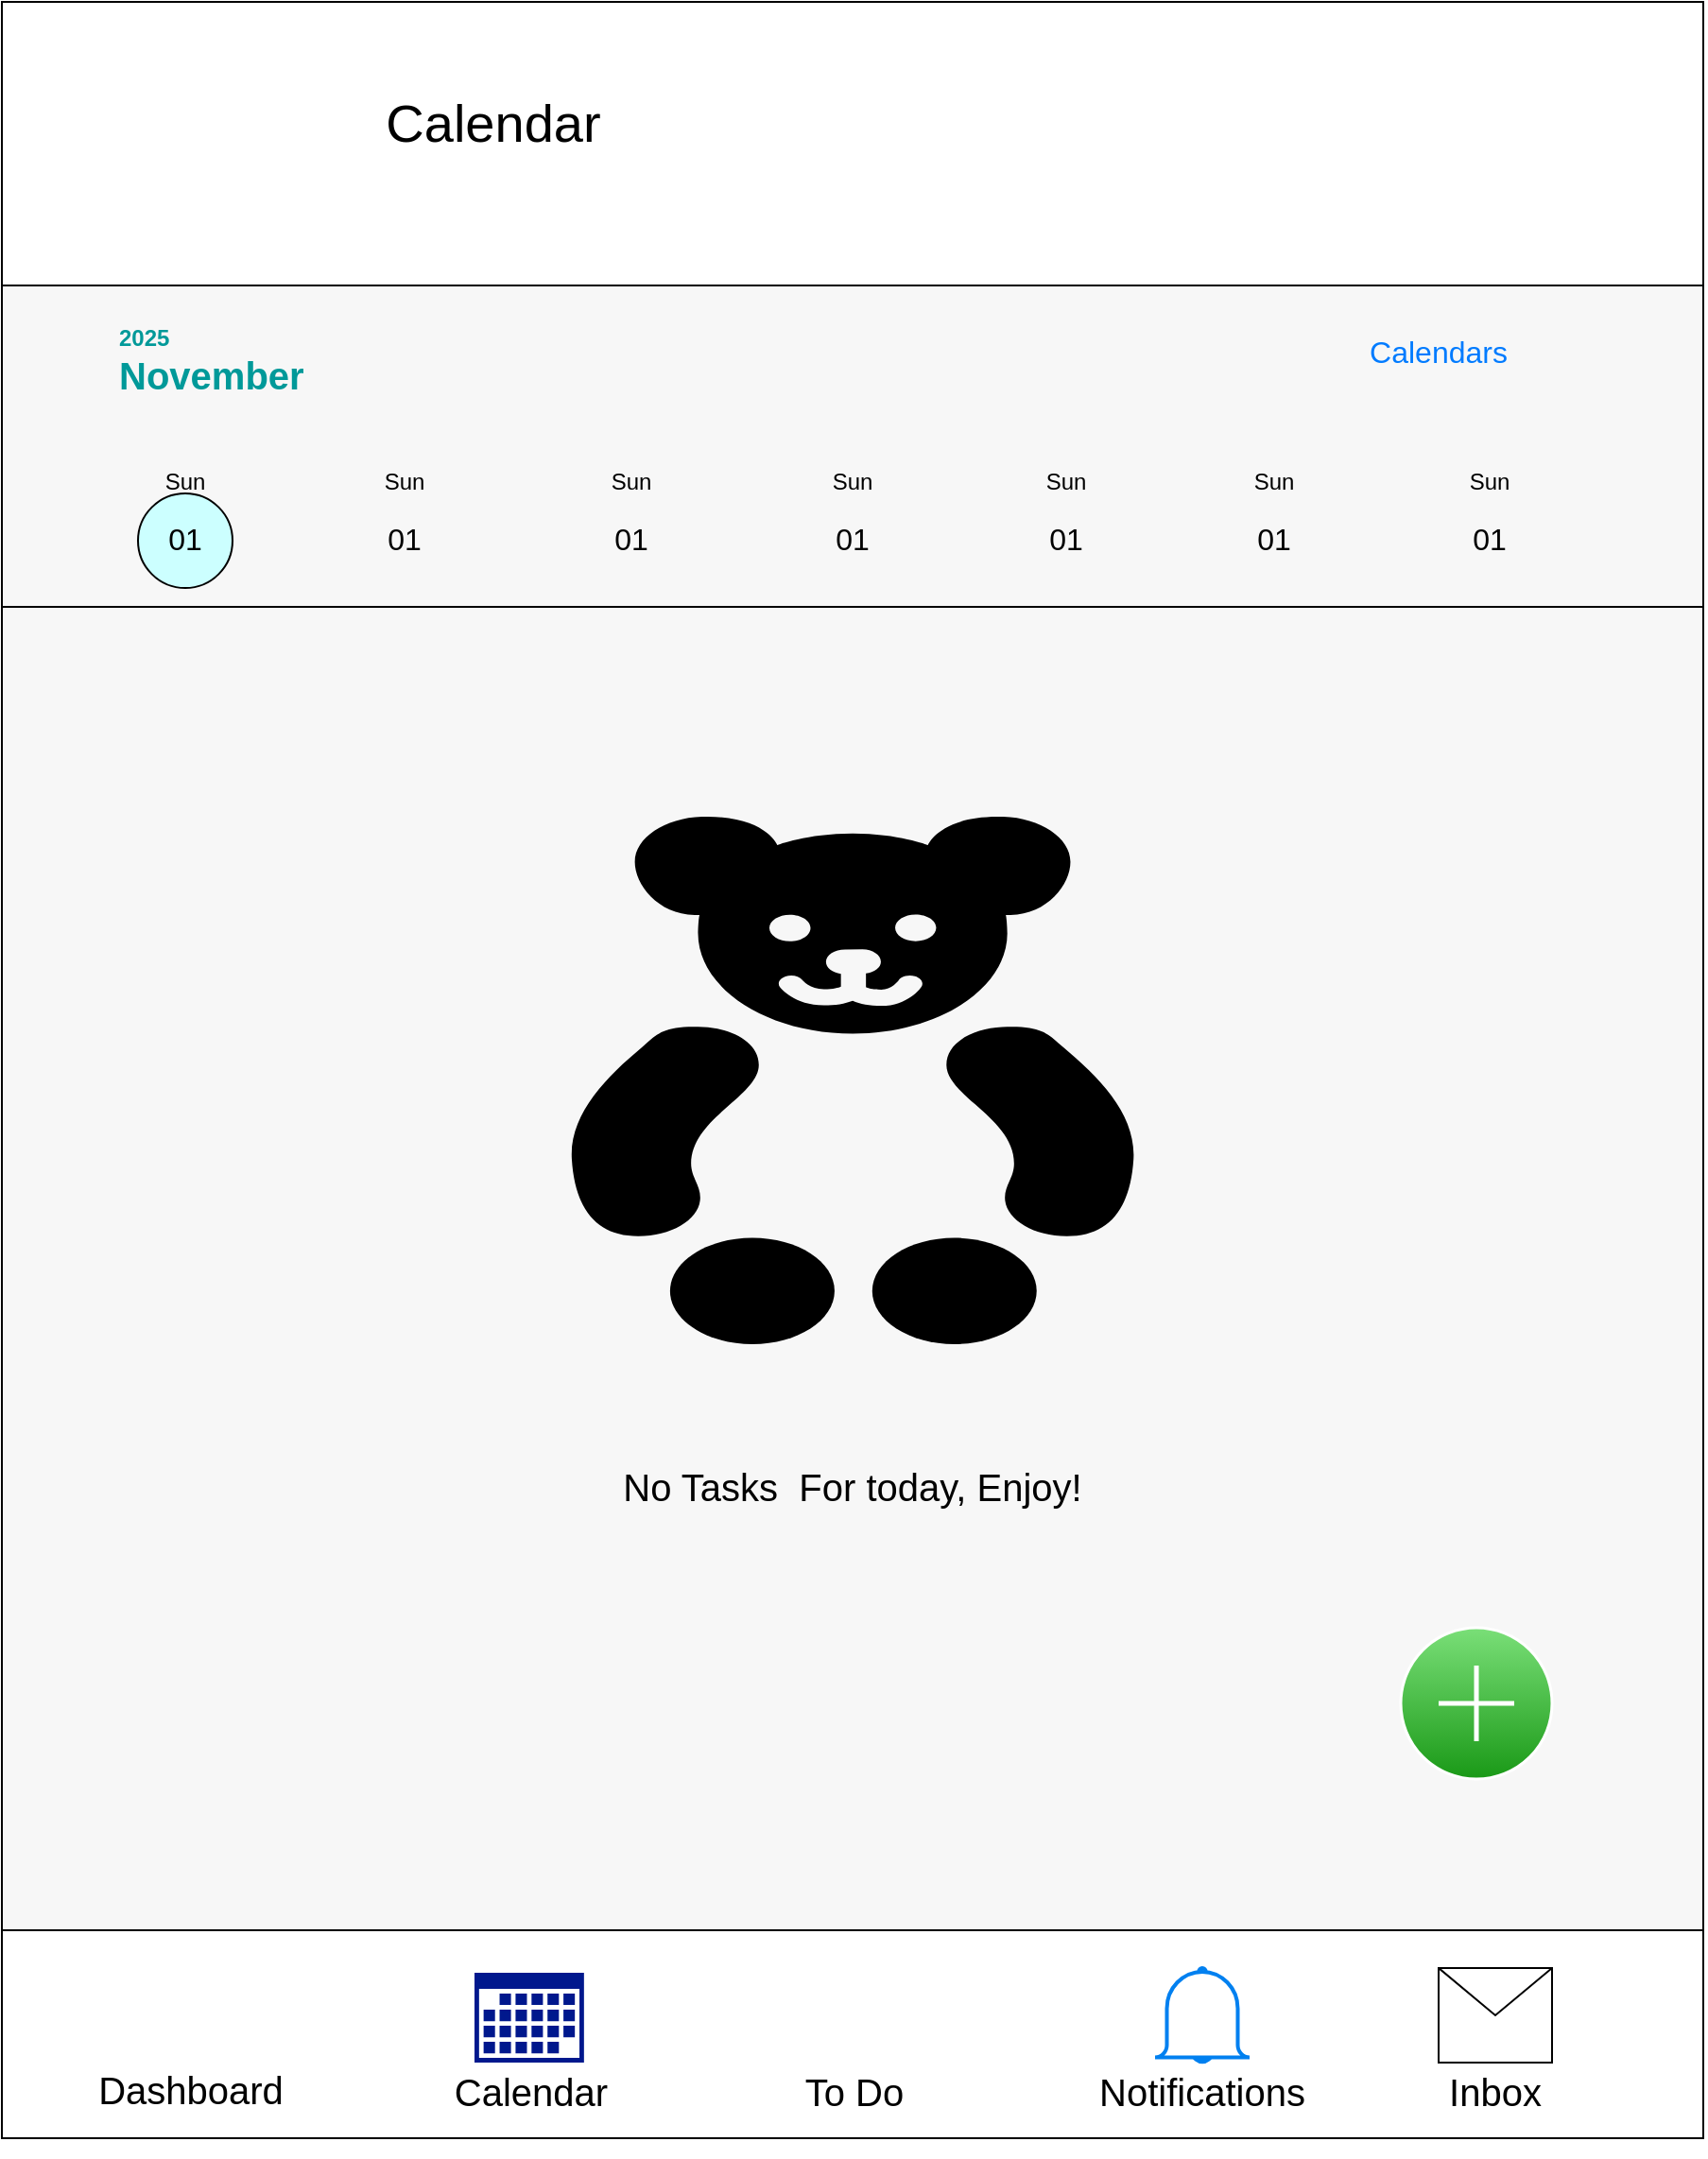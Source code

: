 <mxfile version="24.7.14">
  <diagram name="Page-1" id="RugzsWfEhtau8Z7cxlo9">
    <mxGraphModel dx="1912" dy="1220" grid="1" gridSize="10" guides="1" tooltips="1" connect="1" arrows="1" fold="1" page="1" pageScale="1" pageWidth="900" pageHeight="1600" math="0" shadow="0">
      <root>
        <mxCell id="0" />
        <mxCell id="1" parent="0" />
        <mxCell id="jbkahnUD-mbLNmwx1Zta-57" value="" style="rounded=0;whiteSpace=wrap;html=1;fillColor=#F7F7F7;" parent="1" vertex="1">
          <mxGeometry y="150" width="900" height="870" as="geometry" />
        </mxCell>
        <mxCell id="0M9Q6CRTGLy5f0tpIuAF-15" value="" style="ellipse;whiteSpace=wrap;html=1;aspect=fixed;fillColor=#CCFFFF;" parent="1" vertex="1">
          <mxGeometry x="72" y="260" width="50" height="50" as="geometry" />
        </mxCell>
        <mxCell id="jbkahnUD-mbLNmwx1Zta-58" value="" style="rounded=0;whiteSpace=wrap;html=1;" parent="1" vertex="1">
          <mxGeometry y="1020" width="900" height="110" as="geometry" />
        </mxCell>
        <mxCell id="jbkahnUD-mbLNmwx1Zta-56" value="" style="rounded=1;whiteSpace=wrap;html=1;arcSize=0;" parent="1" vertex="1">
          <mxGeometry width="900" height="150" as="geometry" />
        </mxCell>
        <mxCell id="jbkahnUD-mbLNmwx1Zta-1" value="" style="shape=image;html=1;verticalAlign=top;verticalLabelPosition=bottom;labelBackgroundColor=#ffffff;imageAspect=0;aspect=fixed;image=https://cdn4.iconfinder.com/data/icons/free-ui-set/200/line_3-24-128.png" parent="1" vertex="1">
          <mxGeometry x="30" width="128" height="128" as="geometry" />
        </mxCell>
        <mxCell id="jbkahnUD-mbLNmwx1Zta-2" value="&lt;font style=&quot;font-size: 28px;&quot;&gt;Calendar&lt;/font&gt;" style="text;html=1;align=center;verticalAlign=middle;whiteSpace=wrap;rounded=0;" parent="1" vertex="1">
          <mxGeometry x="180" y="33.5" width="160" height="61" as="geometry" />
        </mxCell>
        <mxCell id="jbkahnUD-mbLNmwx1Zta-3" value="" style="shape=image;html=1;verticalAlign=top;verticalLabelPosition=bottom;labelBackgroundColor=#ffffff;imageAspect=0;aspect=fixed;image=https://cdn4.iconfinder.com/data/icons/essential-part-2/32/149-Menu-128.png" parent="1" vertex="1">
          <mxGeometry x="750" y="14" width="100" height="100" as="geometry" />
        </mxCell>
        <mxCell id="jbkahnUD-mbLNmwx1Zta-4" value="&lt;div&gt;&lt;font color=&quot;#009999&quot;&gt;&lt;b&gt;2025&lt;/b&gt;&lt;/font&gt;&lt;/div&gt;&lt;div&gt;&lt;font style=&quot;font-size: 20px;&quot; color=&quot;#009999&quot;&gt;&lt;b&gt;November &lt;br&gt;&lt;/b&gt;&lt;/font&gt;&lt;/div&gt;" style="text;html=1;align=left;verticalAlign=middle;whiteSpace=wrap;rounded=0;" parent="1" vertex="1">
          <mxGeometry x="60" y="170" width="180" height="40" as="geometry" />
        </mxCell>
        <mxCell id="jbkahnUD-mbLNmwx1Zta-5" value="&lt;font style=&quot;font-size: 16px;&quot; color=&quot;#007bff&quot;&gt;Calendars&lt;/font&gt;" style="text;html=1;align=center;verticalAlign=middle;whiteSpace=wrap;rounded=0;" parent="1" vertex="1">
          <mxGeometry x="700" y="170" width="120" height="30" as="geometry" />
        </mxCell>
        <mxCell id="jbkahnUD-mbLNmwx1Zta-50" value="" style="shape=image;html=1;verticalAlign=top;verticalLabelPosition=bottom;labelBackgroundColor=#ffffff;imageAspect=0;aspect=fixed;image=https://cdn4.iconfinder.com/data/icons/48-bubbles/48/48.Dashboard-128.png" parent="1" vertex="1">
          <mxGeometry x="60" y="1027.5" width="80" height="80" as="geometry" />
        </mxCell>
        <mxCell id="jbkahnUD-mbLNmwx1Zta-51" value="" style="sketch=0;aspect=fixed;pointerEvents=1;shadow=0;dashed=0;html=1;strokeColor=none;labelPosition=center;verticalLabelPosition=bottom;verticalAlign=top;align=center;fillColor=#00188D;shape=mxgraph.mscae.enterprise.calendar" parent="1" vertex="1">
          <mxGeometry x="250" y="1042.5" width="57.92" height="47.5" as="geometry" />
        </mxCell>
        <mxCell id="jbkahnUD-mbLNmwx1Zta-52" value="" style="shape=image;html=1;verticalAlign=top;verticalLabelPosition=bottom;labelBackgroundColor=#ffffff;imageAspect=0;aspect=fixed;image=https://cdn4.iconfinder.com/data/icons/flat-business-3/512/Flat_business-40-128.png" parent="1" vertex="1">
          <mxGeometry x="424" y="1037" width="53" height="53" as="geometry" />
        </mxCell>
        <mxCell id="jbkahnUD-mbLNmwx1Zta-53" value="" style="html=1;verticalLabelPosition=bottom;align=center;labelBackgroundColor=#ffffff;verticalAlign=top;strokeWidth=2;strokeColor=#0080F0;shadow=0;dashed=0;shape=mxgraph.ios7.icons.bell;" parent="1" vertex="1">
          <mxGeometry x="610" y="1040" width="50" height="50" as="geometry" />
        </mxCell>
        <mxCell id="jbkahnUD-mbLNmwx1Zta-54" value="" style="shape=message;html=1;html=1;outlineConnect=0;labelPosition=center;verticalLabelPosition=bottom;align=center;verticalAlign=top;" parent="1" vertex="1">
          <mxGeometry x="760" y="1040" width="60" height="50" as="geometry" />
        </mxCell>
        <mxCell id="jbkahnUD-mbLNmwx1Zta-59" value="&lt;div style=&quot;font-size: 18px;&quot;&gt;&lt;font style=&quot;font-size: 20px;&quot;&gt;Dashboard&lt;/font&gt;&lt;/div&gt;" style="text;html=1;align=center;verticalAlign=middle;whiteSpace=wrap;rounded=0;" parent="1" vertex="1">
          <mxGeometry x="25" y="1070" width="150" height="70" as="geometry" />
        </mxCell>
        <mxCell id="jbkahnUD-mbLNmwx1Zta-60" value="&lt;div&gt;&lt;font style=&quot;font-size: 20px;&quot;&gt;Calendar&lt;/font&gt;&lt;/div&gt;" style="text;html=1;align=center;verticalAlign=middle;whiteSpace=wrap;rounded=0;" parent="1" vertex="1">
          <mxGeometry x="250" y="1090" width="60" height="30" as="geometry" />
        </mxCell>
        <mxCell id="jbkahnUD-mbLNmwx1Zta-61" value="&lt;font style=&quot;font-size: 20px;&quot;&gt;To Do&lt;br&gt;&lt;/font&gt;" style="text;html=1;align=center;verticalAlign=middle;whiteSpace=wrap;rounded=0;" parent="1" vertex="1">
          <mxGeometry x="420.5" y="1090" width="60" height="30" as="geometry" />
        </mxCell>
        <mxCell id="jbkahnUD-mbLNmwx1Zta-62" value="&lt;font style=&quot;font-size: 20px;&quot;&gt;Notifications&lt;/font&gt;" style="text;html=1;align=center;verticalAlign=middle;whiteSpace=wrap;rounded=0;" parent="1" vertex="1">
          <mxGeometry x="605" y="1090" width="60" height="30" as="geometry" />
        </mxCell>
        <mxCell id="jbkahnUD-mbLNmwx1Zta-63" value="&lt;font style=&quot;font-size: 20px;&quot;&gt;Inbox&lt;/font&gt;" style="text;html=1;align=center;verticalAlign=middle;whiteSpace=wrap;rounded=0;" parent="1" vertex="1">
          <mxGeometry x="760" y="1090" width="60" height="30" as="geometry" />
        </mxCell>
        <mxCell id="0M9Q6CRTGLy5f0tpIuAF-4" value="&lt;div&gt;Sun&lt;/div&gt;&lt;div&gt;&amp;nbsp;&lt;br&gt;&lt;/div&gt;&lt;div&gt;&lt;font style=&quot;font-size: 16px;&quot;&gt;01&lt;/font&gt;&lt;br&gt;&lt;/div&gt;" style="text;html=1;align=center;verticalAlign=middle;whiteSpace=wrap;rounded=0;" parent="1" vertex="1">
          <mxGeometry x="64" y="250" width="66" height="40" as="geometry" />
        </mxCell>
        <mxCell id="0M9Q6CRTGLy5f0tpIuAF-5" value="&lt;div&gt;Sun&lt;/div&gt;&lt;div&gt;&amp;nbsp;&lt;br&gt;&lt;/div&gt;&lt;div&gt;&lt;font style=&quot;font-size: 16px;&quot;&gt;01&lt;/font&gt;&lt;br&gt;&lt;/div&gt;" style="text;html=1;align=center;verticalAlign=middle;whiteSpace=wrap;rounded=0;" parent="1" vertex="1">
          <mxGeometry x="180" y="250" width="66" height="40" as="geometry" />
        </mxCell>
        <mxCell id="0M9Q6CRTGLy5f0tpIuAF-6" value="&lt;div&gt;Sun&lt;/div&gt;&lt;div&gt;&amp;nbsp;&lt;br&gt;&lt;/div&gt;&lt;div&gt;&lt;font style=&quot;font-size: 16px;&quot;&gt;01&lt;/font&gt;&lt;br&gt;&lt;/div&gt;" style="text;html=1;align=center;verticalAlign=middle;whiteSpace=wrap;rounded=0;" parent="1" vertex="1">
          <mxGeometry x="417" y="250" width="66" height="40" as="geometry" />
        </mxCell>
        <mxCell id="0M9Q6CRTGLy5f0tpIuAF-7" value="&lt;div&gt;Sun&lt;/div&gt;&lt;div&gt;&amp;nbsp;&lt;br&gt;&lt;/div&gt;&lt;div&gt;&lt;font style=&quot;font-size: 16px;&quot;&gt;01&lt;/font&gt;&lt;br&gt;&lt;/div&gt;" style="text;html=1;align=center;verticalAlign=middle;whiteSpace=wrap;rounded=0;" parent="1" vertex="1">
          <mxGeometry x="754" y="250" width="66" height="40" as="geometry" />
        </mxCell>
        <mxCell id="0M9Q6CRTGLy5f0tpIuAF-8" value="&lt;div&gt;Sun&lt;/div&gt;&lt;div&gt;&amp;nbsp;&lt;br&gt;&lt;/div&gt;&lt;div&gt;&lt;font style=&quot;font-size: 16px;&quot;&gt;01&lt;/font&gt;&lt;br&gt;&lt;/div&gt;" style="text;html=1;align=center;verticalAlign=middle;whiteSpace=wrap;rounded=0;" parent="1" vertex="1">
          <mxGeometry x="300" y="250" width="66" height="40" as="geometry" />
        </mxCell>
        <mxCell id="0M9Q6CRTGLy5f0tpIuAF-9" value="&lt;div&gt;Sun&lt;/div&gt;&lt;div&gt;&amp;nbsp;&lt;br&gt;&lt;/div&gt;&lt;div&gt;&lt;font style=&quot;font-size: 16px;&quot;&gt;01&lt;/font&gt;&lt;br&gt;&lt;/div&gt;" style="text;html=1;align=center;verticalAlign=middle;whiteSpace=wrap;rounded=0;" parent="1" vertex="1">
          <mxGeometry x="530" y="250" width="66" height="40" as="geometry" />
        </mxCell>
        <mxCell id="0M9Q6CRTGLy5f0tpIuAF-10" value="&lt;div&gt;Sun&lt;/div&gt;&lt;div&gt;&amp;nbsp;&lt;br&gt;&lt;/div&gt;&lt;div&gt;&lt;font style=&quot;font-size: 16px;&quot;&gt;01&lt;/font&gt;&lt;br&gt;&lt;/div&gt;" style="text;html=1;align=center;verticalAlign=middle;whiteSpace=wrap;rounded=0;" parent="1" vertex="1">
          <mxGeometry x="640" y="250" width="66" height="40" as="geometry" />
        </mxCell>
        <mxCell id="0M9Q6CRTGLy5f0tpIuAF-11" value="" style="endArrow=none;html=1;rounded=0;sourcePerimeterSpacing=840;exitX=1;exitY=1;exitDx=0;exitDy=0;entryX=0.003;entryY=0.2;entryDx=0;entryDy=0;entryPerimeter=0;jumpSize=0;" parent="1" edge="1">
          <mxGeometry width="50" height="50" relative="1" as="geometry">
            <mxPoint x="900" y="320" as="sourcePoint" />
            <mxPoint x="4.53e-14" y="320" as="targetPoint" />
          </mxGeometry>
        </mxCell>
        <mxCell id="0M9Q6CRTGLy5f0tpIuAF-14" value="" style="shape=mxgraph.signs.animals.teddy_bear;html=1;pointerEvents=1;fillColor=#000000;strokeColor=none;verticalLabelPosition=bottom;verticalAlign=top;align=center;" parent="1" vertex="1">
          <mxGeometry x="300" y="430" width="300" height="280" as="geometry" />
        </mxCell>
        <mxCell id="0M9Q6CRTGLy5f0tpIuAF-16" value="&lt;font style=&quot;font-size: 20px;&quot;&gt;No Tasks&amp;nbsp; For today, Enjoy! &lt;/font&gt;" style="text;html=1;align=center;verticalAlign=middle;whiteSpace=wrap;rounded=0;" parent="1" vertex="1">
          <mxGeometry x="315" y="730" width="270" height="110" as="geometry" />
        </mxCell>
        <mxCell id="0M9Q6CRTGLy5f0tpIuAF-18" value="" style="verticalLabelPosition=bottom;verticalAlign=top;html=1;shadow=0;dashed=0;strokeWidth=1;shape=mxgraph.ios.iAddIcon;fillColor=#7AdF78;fillColor2=#1A9917;strokeColor=#ffffff;sketch=0;" parent="1" vertex="1">
          <mxGeometry x="740" y="860" width="80" height="80" as="geometry" />
        </mxCell>
      </root>
    </mxGraphModel>
  </diagram>
</mxfile>
